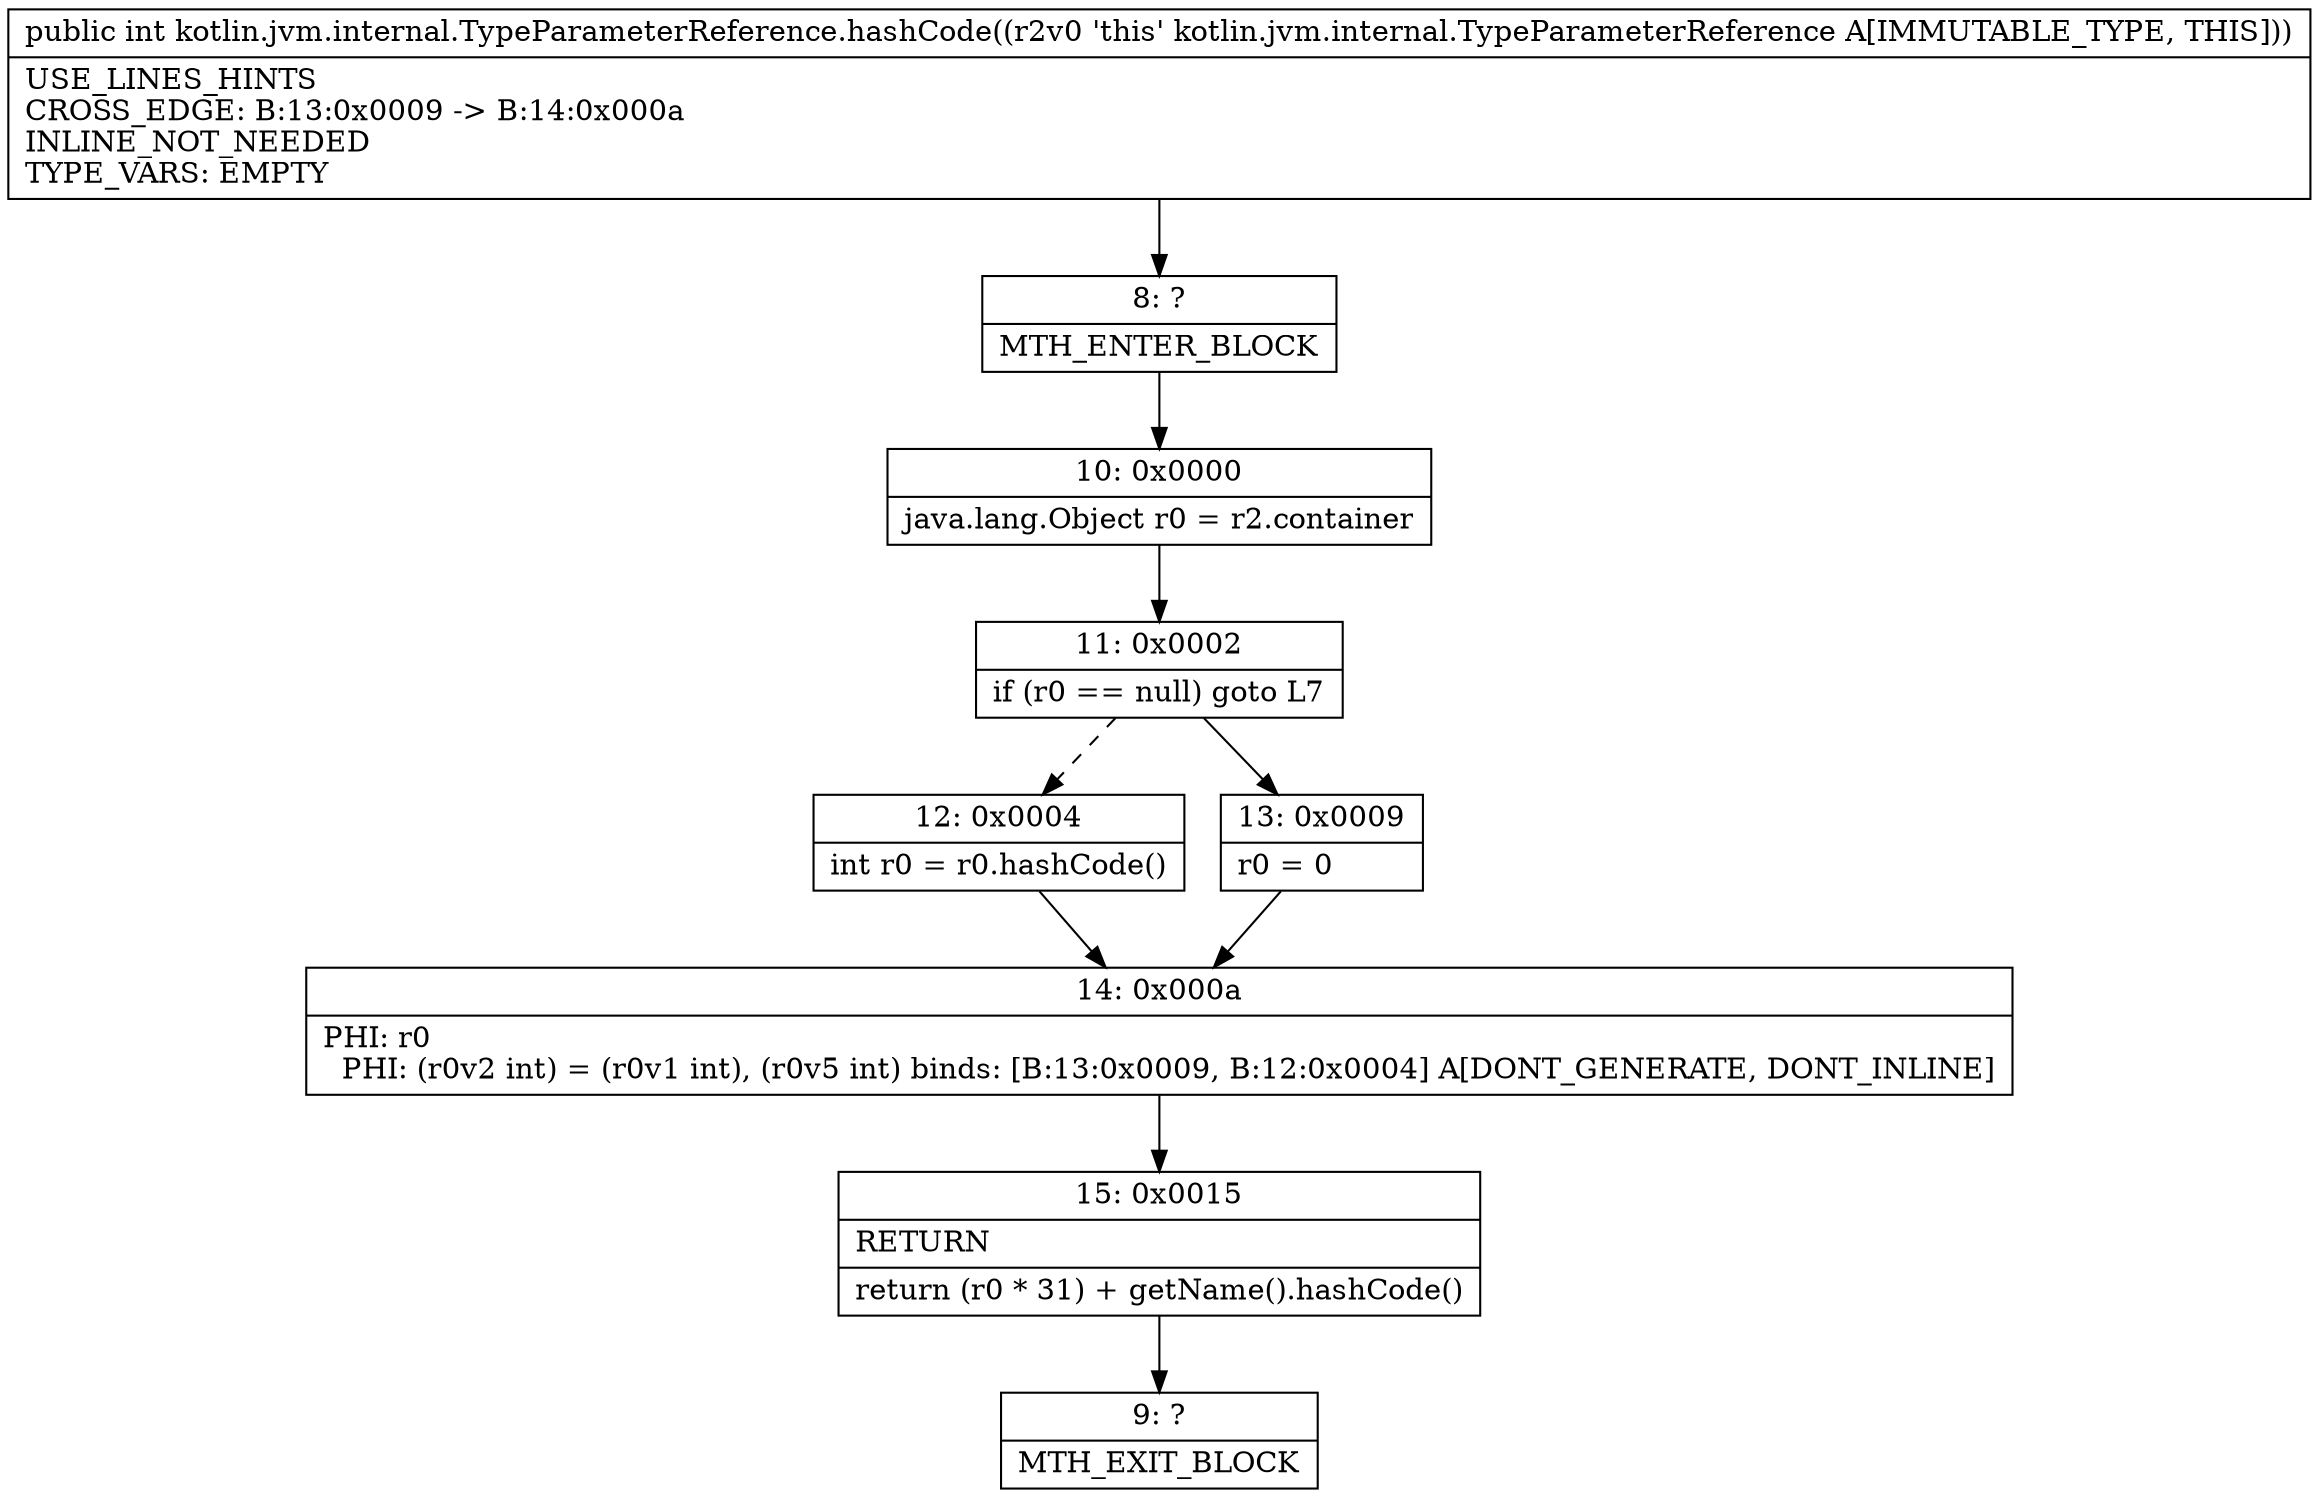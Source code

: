 digraph "CFG forkotlin.jvm.internal.TypeParameterReference.hashCode()I" {
Node_8 [shape=record,label="{8\:\ ?|MTH_ENTER_BLOCK\l}"];
Node_10 [shape=record,label="{10\:\ 0x0000|java.lang.Object r0 = r2.container\l}"];
Node_11 [shape=record,label="{11\:\ 0x0002|if (r0 == null) goto L7\l}"];
Node_12 [shape=record,label="{12\:\ 0x0004|int r0 = r0.hashCode()\l}"];
Node_14 [shape=record,label="{14\:\ 0x000a|PHI: r0 \l  PHI: (r0v2 int) = (r0v1 int), (r0v5 int) binds: [B:13:0x0009, B:12:0x0004] A[DONT_GENERATE, DONT_INLINE]\l}"];
Node_15 [shape=record,label="{15\:\ 0x0015|RETURN\l|return (r0 * 31) + getName().hashCode()\l}"];
Node_9 [shape=record,label="{9\:\ ?|MTH_EXIT_BLOCK\l}"];
Node_13 [shape=record,label="{13\:\ 0x0009|r0 = 0\l}"];
MethodNode[shape=record,label="{public int kotlin.jvm.internal.TypeParameterReference.hashCode((r2v0 'this' kotlin.jvm.internal.TypeParameterReference A[IMMUTABLE_TYPE, THIS]))  | USE_LINES_HINTS\lCROSS_EDGE: B:13:0x0009 \-\> B:14:0x000a\lINLINE_NOT_NEEDED\lTYPE_VARS: EMPTY\l}"];
MethodNode -> Node_8;Node_8 -> Node_10;
Node_10 -> Node_11;
Node_11 -> Node_12[style=dashed];
Node_11 -> Node_13;
Node_12 -> Node_14;
Node_14 -> Node_15;
Node_15 -> Node_9;
Node_13 -> Node_14;
}


